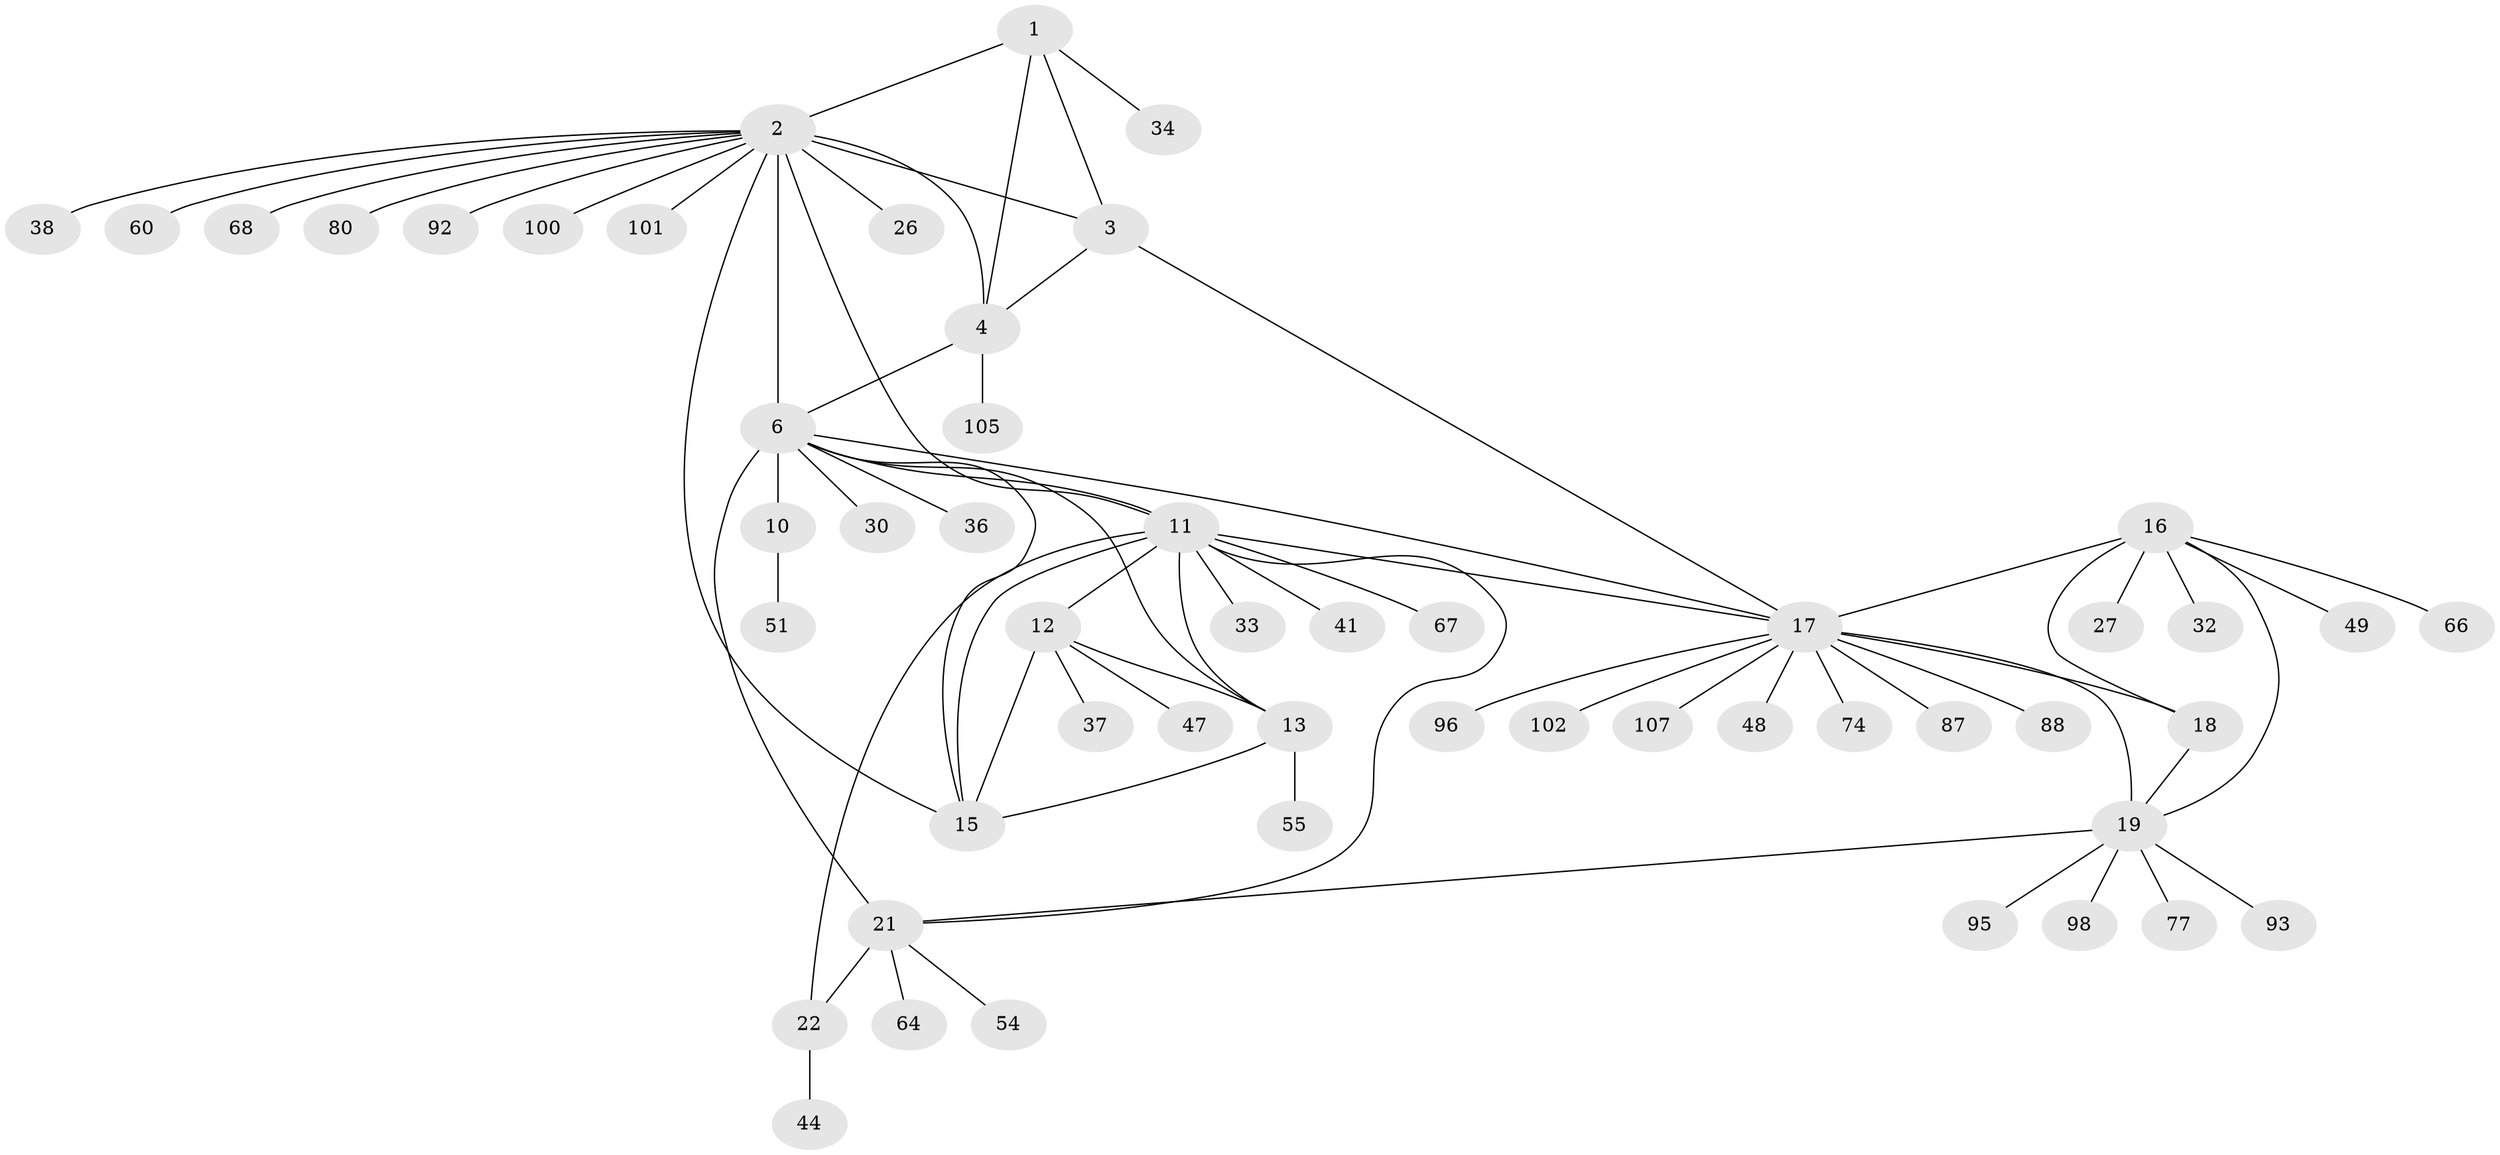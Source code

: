 // original degree distribution, {8: 0.028037383177570093, 13: 0.018691588785046728, 5: 0.04672897196261682, 6: 0.04672897196261682, 12: 0.009345794392523364, 11: 0.018691588785046728, 7: 0.028037383177570093, 9: 0.018691588785046728, 10: 0.009345794392523364, 4: 0.018691588785046728, 1: 0.5794392523364486, 2: 0.14018691588785046, 3: 0.037383177570093455}
// Generated by graph-tools (version 1.1) at 2025/15/03/09/25 04:15:49]
// undirected, 53 vertices, 71 edges
graph export_dot {
graph [start="1"]
  node [color=gray90,style=filled];
  1 [super="+65+75+106"];
  2 [super="+5+35"];
  3;
  4;
  6 [super="+8+29+45+40+84+85+70+7"];
  10;
  11 [super="+14+31+24"];
  12 [super="+39"];
  13;
  15 [super="+56+53+42"];
  16;
  17 [super="+20+43"];
  18 [super="+79"];
  19;
  21;
  22 [super="+25+23"];
  26;
  27 [super="+99"];
  30;
  32;
  33;
  34;
  36;
  37 [super="+46"];
  38;
  41;
  44;
  47;
  48 [super="+73"];
  49;
  51;
  54;
  55;
  60;
  64;
  66;
  67;
  68;
  74;
  77;
  80;
  87;
  88;
  92;
  93;
  95;
  96;
  98;
  100;
  101;
  102;
  105;
  107;
  1 -- 2 [weight=2];
  1 -- 3;
  1 -- 4;
  1 -- 34;
  2 -- 3 [weight=2];
  2 -- 4 [weight=2];
  2 -- 60;
  2 -- 68;
  2 -- 80;
  2 -- 92;
  2 -- 100;
  2 -- 101;
  2 -- 26;
  2 -- 15;
  2 -- 11;
  2 -- 6;
  2 -- 38;
  3 -- 4;
  3 -- 17;
  4 -- 6;
  4 -- 105;
  6 -- 10 [weight=4];
  6 -- 17 [weight=2];
  6 -- 36;
  6 -- 21 [weight=3];
  6 -- 30;
  6 -- 11;
  6 -- 15 [weight=2];
  6 -- 13;
  10 -- 51;
  11 -- 12 [weight=2];
  11 -- 13 [weight=2];
  11 -- 15 [weight=2];
  11 -- 67;
  11 -- 33;
  11 -- 41;
  11 -- 17 [weight=2];
  11 -- 21;
  11 -- 22 [weight=3];
  12 -- 13;
  12 -- 15;
  12 -- 37;
  12 -- 47;
  13 -- 15;
  13 -- 55;
  16 -- 17 [weight=2];
  16 -- 18;
  16 -- 19;
  16 -- 27;
  16 -- 32;
  16 -- 49;
  16 -- 66;
  17 -- 18 [weight=2];
  17 -- 19 [weight=2];
  17 -- 48;
  17 -- 74;
  17 -- 88;
  17 -- 102;
  17 -- 107;
  17 -- 96;
  17 -- 87;
  18 -- 19;
  19 -- 21;
  19 -- 77;
  19 -- 93;
  19 -- 95;
  19 -- 98;
  21 -- 22 [weight=3];
  21 -- 54;
  21 -- 64;
  22 -- 44;
}
